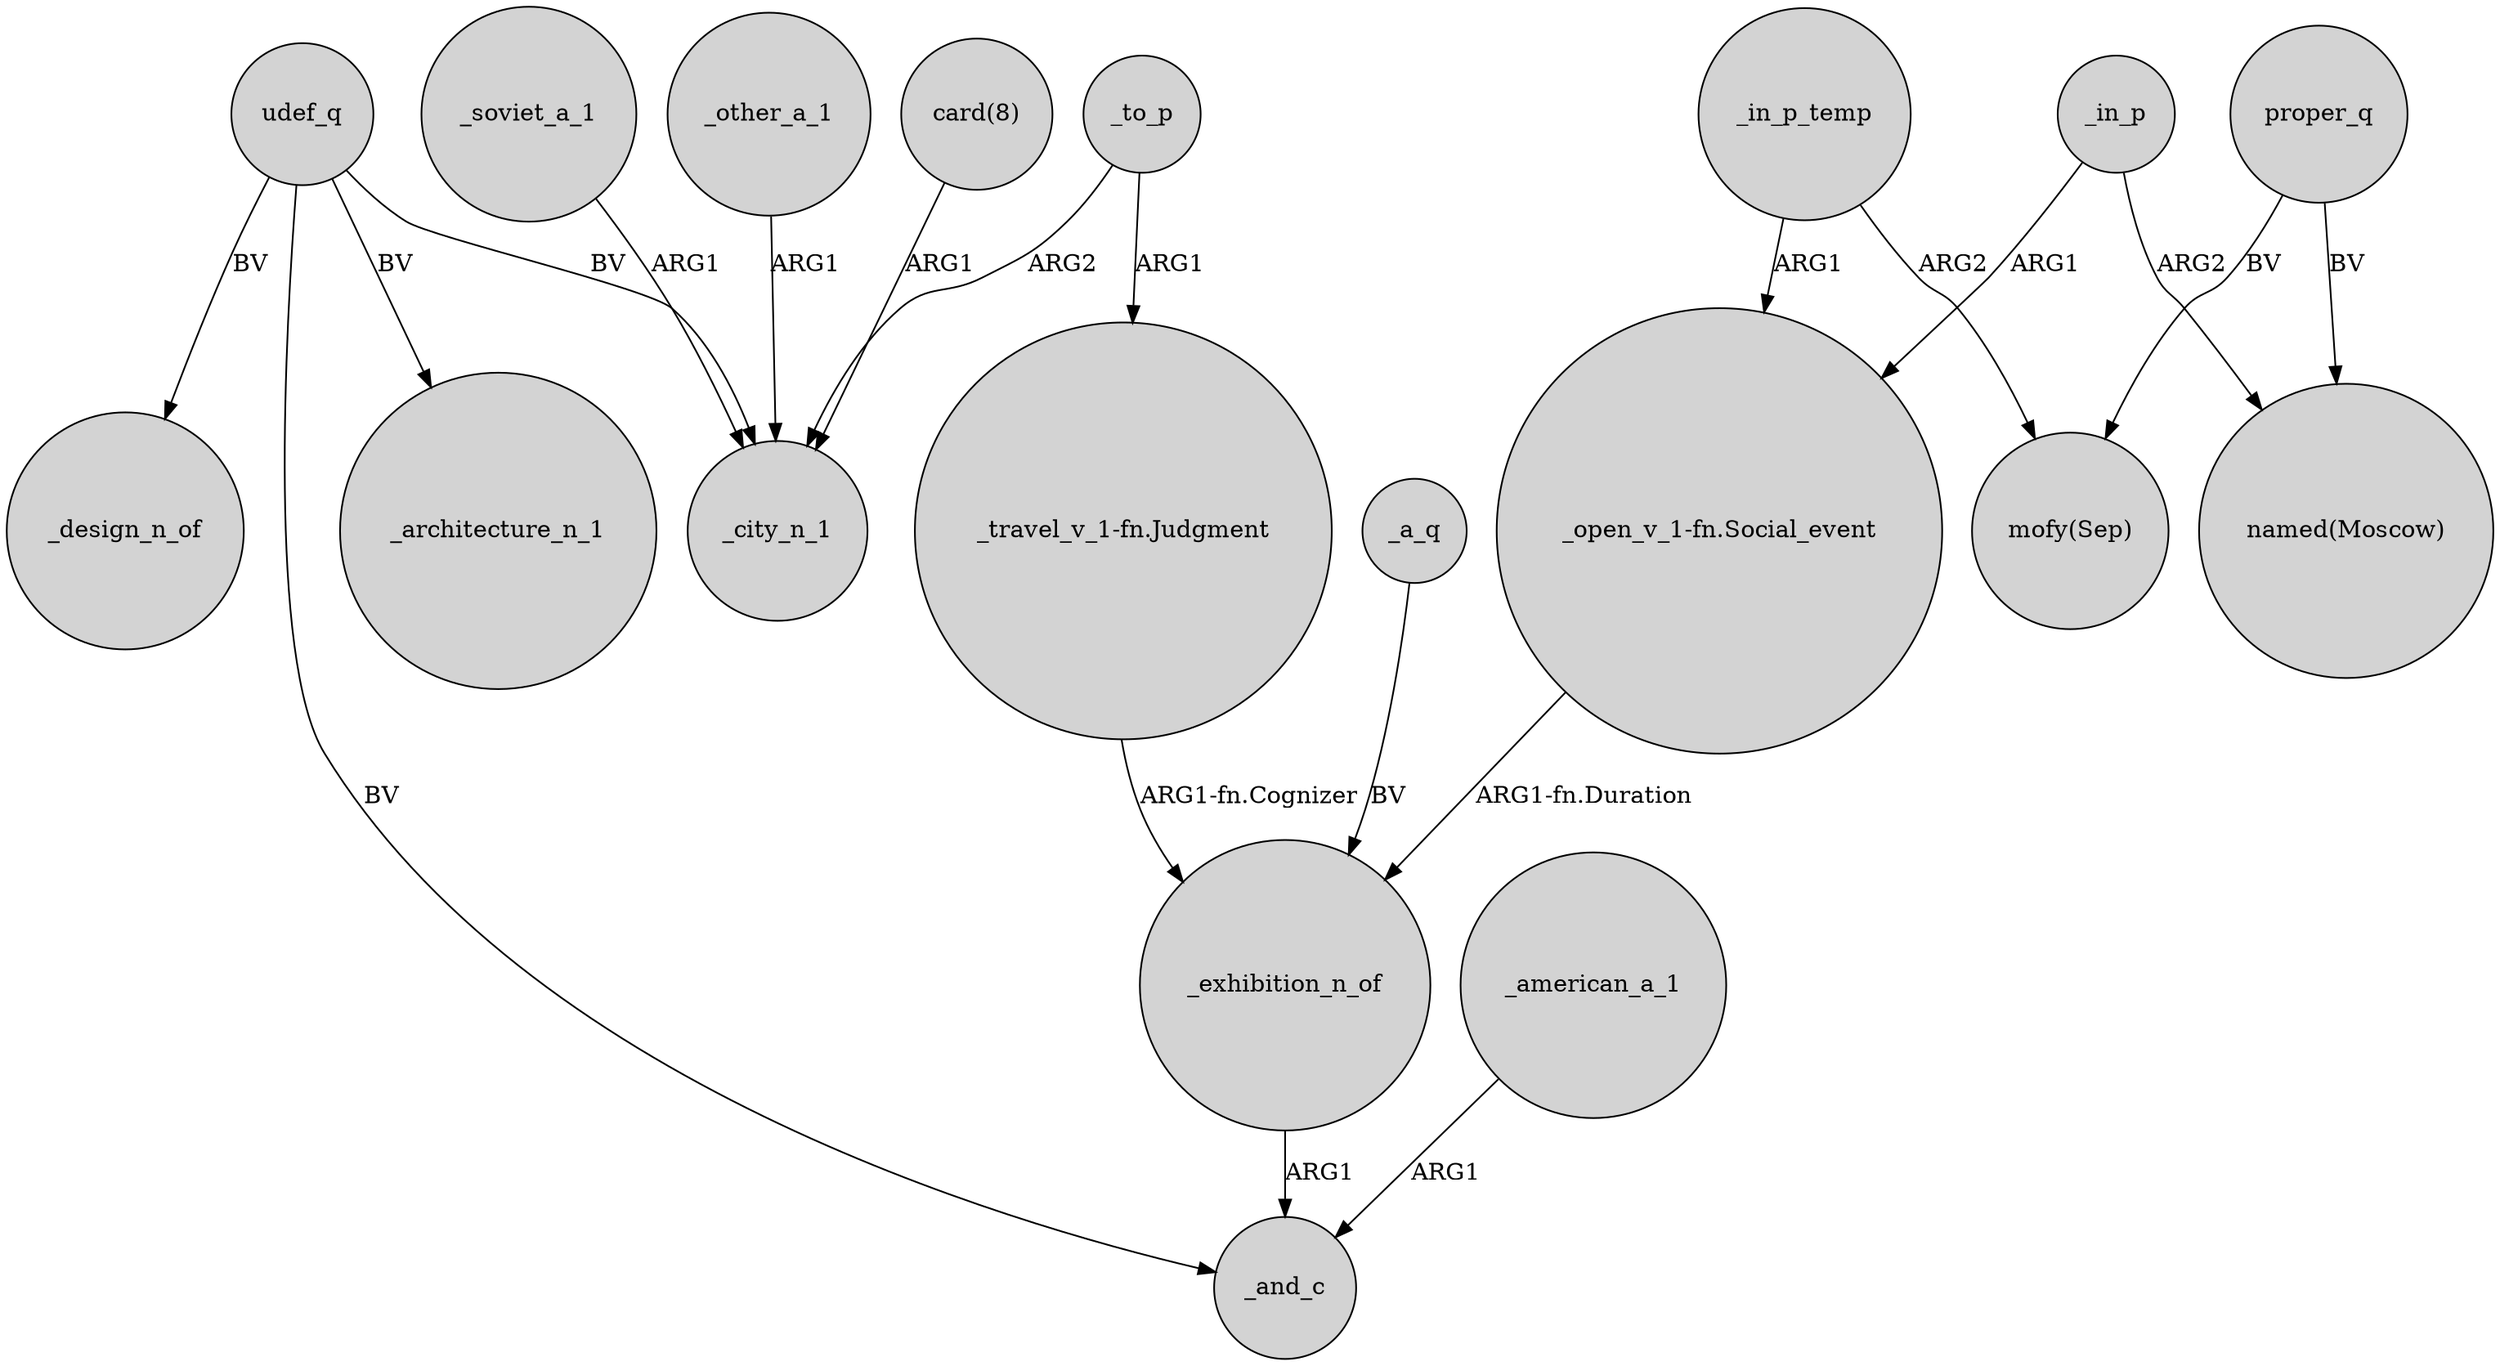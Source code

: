 digraph {
	node [shape=circle style=filled]
	udef_q -> _design_n_of [label=BV]
	"_open_v_1-fn.Social_event" -> _exhibition_n_of [label="ARG1-fn.Duration"]
	"_travel_v_1-fn.Judgment" -> _exhibition_n_of [label="ARG1-fn.Cognizer"]
	_exhibition_n_of -> _and_c [label=ARG1]
	_american_a_1 -> _and_c [label=ARG1]
	udef_q -> _and_c [label=BV]
	_in_p -> "named(Moscow)" [label=ARG2]
	_in_p_temp -> "_open_v_1-fn.Social_event" [label=ARG1]
	_to_p -> _city_n_1 [label=ARG2]
	_a_q -> _exhibition_n_of [label=BV]
	udef_q -> _architecture_n_1 [label=BV]
	proper_q -> "named(Moscow)" [label=BV]
	_to_p -> "_travel_v_1-fn.Judgment" [label=ARG1]
	_in_p -> "_open_v_1-fn.Social_event" [label=ARG1]
	udef_q -> _city_n_1 [label=BV]
	"card(8)" -> _city_n_1 [label=ARG1]
	_soviet_a_1 -> _city_n_1 [label=ARG1]
	proper_q -> "mofy(Sep)" [label=BV]
	_other_a_1 -> _city_n_1 [label=ARG1]
	_in_p_temp -> "mofy(Sep)" [label=ARG2]
}
